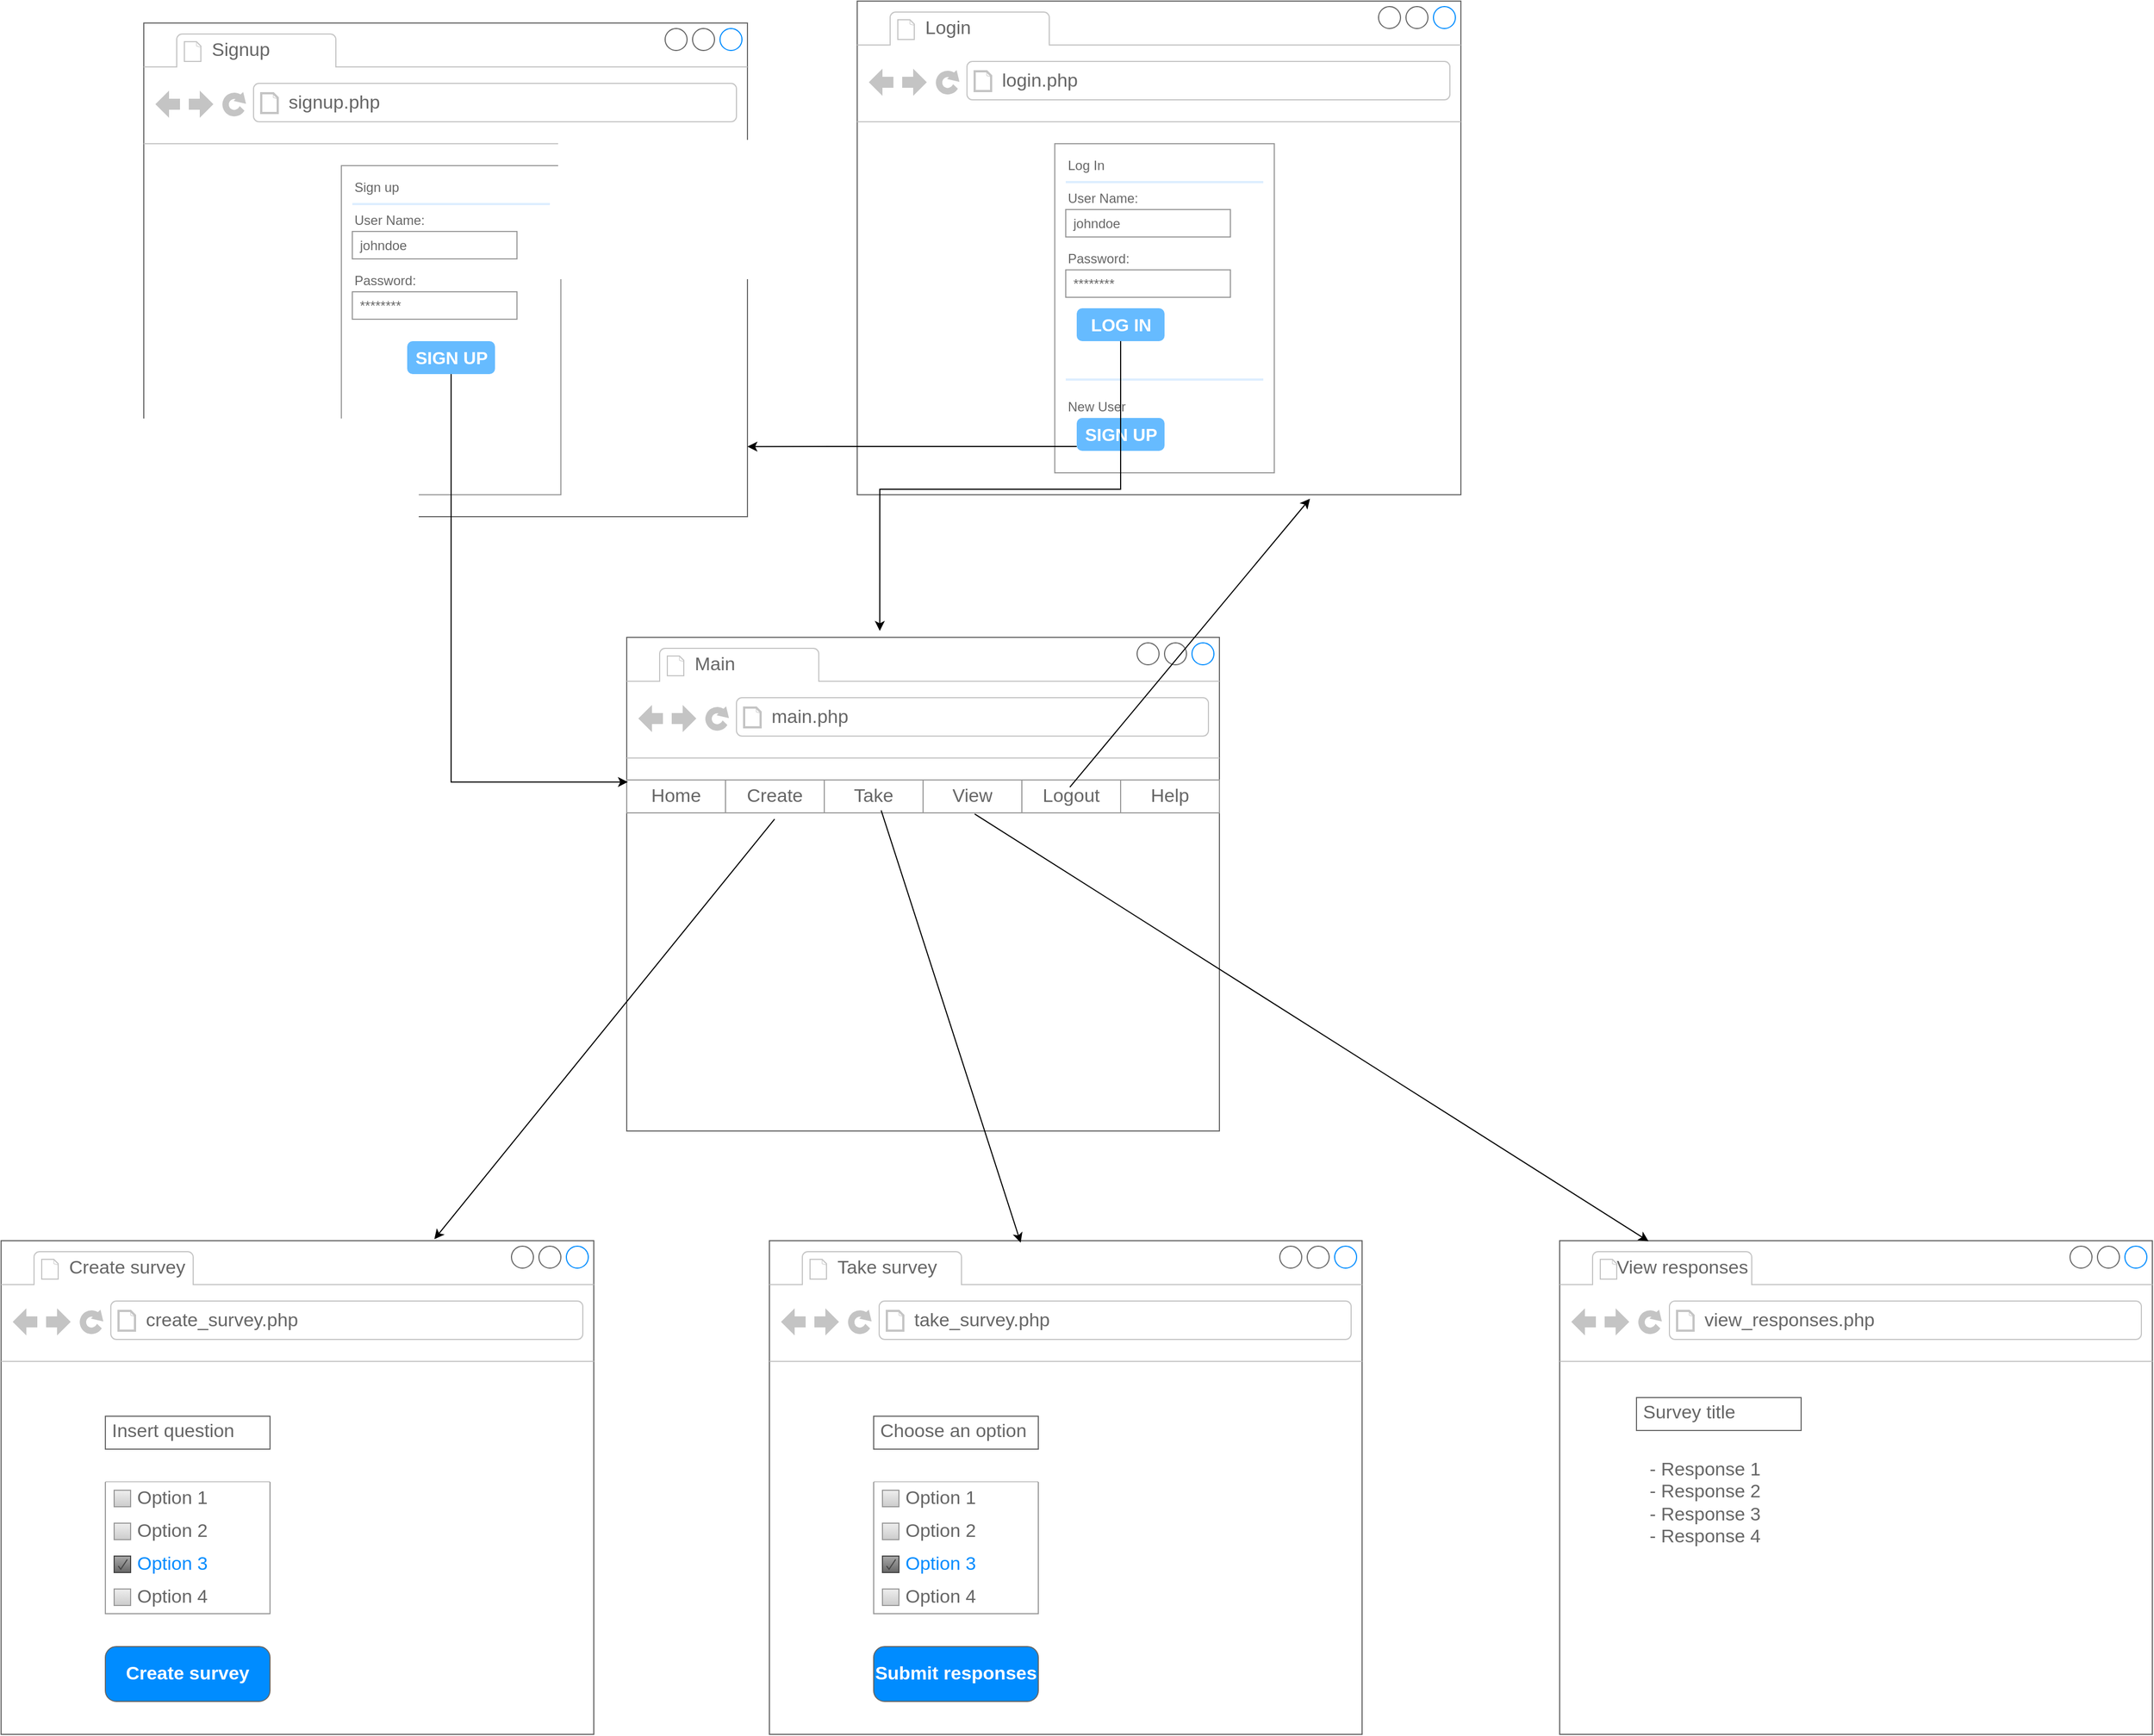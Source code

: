 <mxfile version="27.0.9">
  <diagram name="Page-1" id="LplE-YuC9rKh_acz0m3O">
    <mxGraphModel dx="2977" dy="2889" grid="1" gridSize="10" guides="1" tooltips="1" connect="1" arrows="1" fold="1" page="1" pageScale="1" pageWidth="850" pageHeight="1100" math="0" shadow="0">
      <root>
        <mxCell id="0" />
        <mxCell id="1" parent="0" />
        <mxCell id="SRW3x9XXhpBBO422Upoy-1" value="" style="strokeWidth=1;shadow=0;dashed=0;align=center;html=1;shape=mxgraph.mockup.containers.browserWindow;rSize=0;strokeColor=#666666;strokeColor2=#008cff;strokeColor3=#c4c4c4;mainText=,;recursiveResize=0;" vertex="1" parent="1">
          <mxGeometry x="1160" y="-650" width="550" height="450" as="geometry" />
        </mxCell>
        <mxCell id="SRW3x9XXhpBBO422Upoy-2" value="Login" style="strokeWidth=1;shadow=0;dashed=0;align=center;html=1;shape=mxgraph.mockup.containers.anchor;fontSize=17;fontColor=#666666;align=left;whiteSpace=wrap;" vertex="1" parent="SRW3x9XXhpBBO422Upoy-1">
          <mxGeometry x="60" y="12" width="110" height="26" as="geometry" />
        </mxCell>
        <mxCell id="SRW3x9XXhpBBO422Upoy-3" value="login.php" style="strokeWidth=1;shadow=0;dashed=0;align=center;html=1;shape=mxgraph.mockup.containers.anchor;rSize=0;fontSize=17;fontColor=#666666;align=left;" vertex="1" parent="SRW3x9XXhpBBO422Upoy-1">
          <mxGeometry x="130" y="60" width="250" height="26" as="geometry" />
        </mxCell>
        <mxCell id="SRW3x9XXhpBBO422Upoy-4" value="" style="strokeWidth=1;shadow=0;dashed=0;align=center;html=1;shape=mxgraph.mockup.forms.rrect;rSize=0;strokeColor=#999999;fillColor=#ffffff;" vertex="1" parent="SRW3x9XXhpBBO422Upoy-1">
          <mxGeometry x="180" y="130" width="200" height="300" as="geometry" />
        </mxCell>
        <mxCell id="SRW3x9XXhpBBO422Upoy-5" value="Log In" style="strokeWidth=1;shadow=0;dashed=0;align=center;html=1;shape=mxgraph.mockup.forms.anchor;fontSize=12;fontColor=#666666;align=left;resizeWidth=1;spacingLeft=0;" vertex="1" parent="SRW3x9XXhpBBO422Upoy-4">
          <mxGeometry width="100" height="20" relative="1" as="geometry">
            <mxPoint x="10" y="10" as="offset" />
          </mxGeometry>
        </mxCell>
        <mxCell id="SRW3x9XXhpBBO422Upoy-6" value="" style="shape=line;strokeColor=#ddeeff;strokeWidth=2;html=1;resizeWidth=1;" vertex="1" parent="SRW3x9XXhpBBO422Upoy-4">
          <mxGeometry width="180" height="10" relative="1" as="geometry">
            <mxPoint x="10" y="30" as="offset" />
          </mxGeometry>
        </mxCell>
        <mxCell id="SRW3x9XXhpBBO422Upoy-7" value="User Name:" style="strokeWidth=1;shadow=0;dashed=0;align=center;html=1;shape=mxgraph.mockup.forms.anchor;fontSize=12;fontColor=#666666;align=left;resizeWidth=1;spacingLeft=0;" vertex="1" parent="SRW3x9XXhpBBO422Upoy-4">
          <mxGeometry width="100" height="20" relative="1" as="geometry">
            <mxPoint x="10" y="40" as="offset" />
          </mxGeometry>
        </mxCell>
        <mxCell id="SRW3x9XXhpBBO422Upoy-8" value="johndoe" style="strokeWidth=1;shadow=0;dashed=0;align=center;html=1;shape=mxgraph.mockup.forms.rrect;rSize=0;strokeColor=#999999;fontColor=#666666;align=left;spacingLeft=5;resizeWidth=1;" vertex="1" parent="SRW3x9XXhpBBO422Upoy-4">
          <mxGeometry width="150" height="25" relative="1" as="geometry">
            <mxPoint x="10" y="60" as="offset" />
          </mxGeometry>
        </mxCell>
        <mxCell id="SRW3x9XXhpBBO422Upoy-9" value="Password:" style="strokeWidth=1;shadow=0;dashed=0;align=center;html=1;shape=mxgraph.mockup.forms.anchor;fontSize=12;fontColor=#666666;align=left;resizeWidth=1;spacingLeft=0;" vertex="1" parent="SRW3x9XXhpBBO422Upoy-4">
          <mxGeometry width="100" height="20" relative="1" as="geometry">
            <mxPoint x="10" y="95" as="offset" />
          </mxGeometry>
        </mxCell>
        <mxCell id="SRW3x9XXhpBBO422Upoy-10" value="********" style="strokeWidth=1;shadow=0;dashed=0;align=center;html=1;shape=mxgraph.mockup.forms.rrect;rSize=0;strokeColor=#999999;fontColor=#666666;align=left;spacingLeft=5;resizeWidth=1;" vertex="1" parent="SRW3x9XXhpBBO422Upoy-4">
          <mxGeometry width="150" height="25" relative="1" as="geometry">
            <mxPoint x="10" y="115" as="offset" />
          </mxGeometry>
        </mxCell>
        <mxCell id="SRW3x9XXhpBBO422Upoy-11" value="LOG IN" style="strokeWidth=1;shadow=0;dashed=0;align=center;html=1;shape=mxgraph.mockup.forms.rrect;rSize=5;strokeColor=none;fontColor=#ffffff;fillColor=#66bbff;fontSize=16;fontStyle=1;" vertex="1" parent="SRW3x9XXhpBBO422Upoy-4">
          <mxGeometry y="1" width="80" height="30" relative="1" as="geometry">
            <mxPoint x="20" y="-150" as="offset" />
          </mxGeometry>
        </mxCell>
        <mxCell id="SRW3x9XXhpBBO422Upoy-13" value="" style="shape=line;strokeColor=#ddeeff;strokeWidth=2;html=1;resizeWidth=1;" vertex="1" parent="SRW3x9XXhpBBO422Upoy-4">
          <mxGeometry y="1" width="180" height="10" relative="1" as="geometry">
            <mxPoint x="10" y="-90" as="offset" />
          </mxGeometry>
        </mxCell>
        <mxCell id="SRW3x9XXhpBBO422Upoy-14" value="New User" style="strokeWidth=1;shadow=0;dashed=0;align=center;html=1;shape=mxgraph.mockup.forms.anchor;fontSize=12;fontColor=#666666;align=left;spacingLeft=0;resizeWidth=1;" vertex="1" parent="SRW3x9XXhpBBO422Upoy-4">
          <mxGeometry y="1" width="150" height="20" relative="1" as="geometry">
            <mxPoint x="10" y="-70" as="offset" />
          </mxGeometry>
        </mxCell>
        <mxCell id="SRW3x9XXhpBBO422Upoy-15" value="SIGN UP" style="strokeWidth=1;shadow=0;dashed=0;align=center;html=1;shape=mxgraph.mockup.forms.rrect;rSize=5;strokeColor=none;fontColor=#ffffff;fillColor=#66bbff;fontSize=16;fontStyle=1;" vertex="1" parent="SRW3x9XXhpBBO422Upoy-4">
          <mxGeometry y="1" width="80" height="30" relative="1" as="geometry">
            <mxPoint x="20" y="-50" as="offset" />
          </mxGeometry>
        </mxCell>
        <mxCell id="SRW3x9XXhpBBO422Upoy-16" value="" style="strokeWidth=1;shadow=0;dashed=0;align=center;html=1;shape=mxgraph.mockup.containers.browserWindow;rSize=0;strokeColor=#666666;strokeColor2=#008cff;strokeColor3=#c4c4c4;mainText=,;recursiveResize=0;" vertex="1" parent="1">
          <mxGeometry x="950" y="-70" width="540" height="450" as="geometry" />
        </mxCell>
        <mxCell id="SRW3x9XXhpBBO422Upoy-17" value="Main" style="strokeWidth=1;shadow=0;dashed=0;align=center;html=1;shape=mxgraph.mockup.containers.anchor;fontSize=17;fontColor=#666666;align=left;whiteSpace=wrap;" vertex="1" parent="SRW3x9XXhpBBO422Upoy-16">
          <mxGeometry x="60" y="12" width="110" height="26" as="geometry" />
        </mxCell>
        <mxCell id="SRW3x9XXhpBBO422Upoy-18" value="main.php" style="strokeWidth=1;shadow=0;dashed=0;align=center;html=1;shape=mxgraph.mockup.containers.anchor;rSize=0;fontSize=17;fontColor=#666666;align=left;" vertex="1" parent="SRW3x9XXhpBBO422Upoy-16">
          <mxGeometry x="130" y="60" width="250" height="26" as="geometry" />
        </mxCell>
        <mxCell id="SRW3x9XXhpBBO422Upoy-30" value="" style="swimlane;shape=mxgraph.bootstrap.anchor;strokeColor=#999999;fillColor=#ffffff;fontColor=#666666;childLayout=stackLayout;horizontal=0;startSize=0;horizontalStack=1;resizeParent=1;resizeParentMax=0;resizeLast=0;collapsible=0;marginBottom=0;whiteSpace=wrap;html=1;" vertex="1" parent="SRW3x9XXhpBBO422Upoy-16">
          <mxGeometry y="130" width="540" height="30" as="geometry" />
        </mxCell>
        <mxCell id="SRW3x9XXhpBBO422Upoy-31" value="Home" style="text;strokeColor=inherit;align=center;verticalAlign=middle;spacingLeft=10;spacingRight=10;overflow=hidden;points=[[0,0.5],[1,0.5]];portConstraint=eastwest;rotatable=0;whiteSpace=wrap;html=1;fillColor=inherit;fontColor=inherit;fontSize=17;" vertex="1" parent="SRW3x9XXhpBBO422Upoy-30">
          <mxGeometry width="90" height="30" as="geometry" />
        </mxCell>
        <mxCell id="SRW3x9XXhpBBO422Upoy-32" value="Create" style="text;strokeColor=inherit;align=center;verticalAlign=middle;spacingLeft=10;spacingRight=10;overflow=hidden;points=[[0,0.5],[1,0.5]];portConstraint=eastwest;rotatable=0;whiteSpace=wrap;html=1;fillColor=inherit;fontColor=inherit;fontSize=17;" vertex="1" parent="SRW3x9XXhpBBO422Upoy-30">
          <mxGeometry x="90" width="90" height="30" as="geometry" />
        </mxCell>
        <mxCell id="SRW3x9XXhpBBO422Upoy-33" value="Take" style="text;strokeColor=inherit;align=center;verticalAlign=middle;spacingLeft=10;spacingRight=10;overflow=hidden;points=[[0,0.5],[1,0.5]];portConstraint=eastwest;rotatable=0;whiteSpace=wrap;html=1;fillColor=inherit;fontColor=inherit;fontSize=17;" vertex="1" parent="SRW3x9XXhpBBO422Upoy-30">
          <mxGeometry x="180" width="90" height="30" as="geometry" />
        </mxCell>
        <mxCell id="SRW3x9XXhpBBO422Upoy-34" value="View" style="text;strokeColor=inherit;align=center;verticalAlign=middle;spacingLeft=10;spacingRight=10;overflow=hidden;points=[[0,0.5],[1,0.5]];portConstraint=eastwest;rotatable=0;whiteSpace=wrap;html=1;fillColor=inherit;fontColor=inherit;fontSize=17;" vertex="1" parent="SRW3x9XXhpBBO422Upoy-30">
          <mxGeometry x="270" width="90" height="30" as="geometry" />
        </mxCell>
        <mxCell id="SRW3x9XXhpBBO422Upoy-35" value="Logout" style="text;strokeColor=inherit;align=center;verticalAlign=middle;spacingLeft=10;spacingRight=10;overflow=hidden;points=[[0,0.5],[1,0.5]];portConstraint=eastwest;rotatable=0;whiteSpace=wrap;html=1;fillColor=inherit;fontColor=inherit;fontSize=17;" vertex="1" parent="SRW3x9XXhpBBO422Upoy-30">
          <mxGeometry x="360" width="90" height="30" as="geometry" />
        </mxCell>
        <mxCell id="SRW3x9XXhpBBO422Upoy-36" value="Help" style="text;strokeColor=inherit;align=center;verticalAlign=middle;spacingLeft=10;spacingRight=10;overflow=hidden;points=[[0,0.5],[1,0.5]];portConstraint=eastwest;rotatable=0;whiteSpace=wrap;html=1;fillColor=inherit;fontColor=inherit;fontSize=17;" vertex="1" parent="SRW3x9XXhpBBO422Upoy-30">
          <mxGeometry x="450" width="90" height="30" as="geometry" />
        </mxCell>
        <mxCell id="SRW3x9XXhpBBO422Upoy-38" value="" style="strokeWidth=1;shadow=0;dashed=0;align=center;html=1;shape=mxgraph.mockup.containers.browserWindow;rSize=0;strokeColor=#666666;strokeColor2=#008cff;strokeColor3=#c4c4c4;mainText=,;recursiveResize=0;" vertex="1" parent="1">
          <mxGeometry x="510" y="-630" width="550" height="450" as="geometry" />
        </mxCell>
        <mxCell id="SRW3x9XXhpBBO422Upoy-39" value="Signup" style="strokeWidth=1;shadow=0;dashed=0;align=center;html=1;shape=mxgraph.mockup.containers.anchor;fontSize=17;fontColor=#666666;align=left;whiteSpace=wrap;" vertex="1" parent="SRW3x9XXhpBBO422Upoy-38">
          <mxGeometry x="60" y="12" width="110" height="26" as="geometry" />
        </mxCell>
        <mxCell id="SRW3x9XXhpBBO422Upoy-40" value="signup.php" style="strokeWidth=1;shadow=0;dashed=0;align=center;html=1;shape=mxgraph.mockup.containers.anchor;rSize=0;fontSize=17;fontColor=#666666;align=left;" vertex="1" parent="SRW3x9XXhpBBO422Upoy-38">
          <mxGeometry x="130" y="60" width="250" height="26" as="geometry" />
        </mxCell>
        <mxCell id="SRW3x9XXhpBBO422Upoy-41" value="" style="strokeWidth=1;shadow=0;dashed=0;align=center;html=1;shape=mxgraph.mockup.forms.rrect;rSize=0;strokeColor=#999999;fillColor=#ffffff;" vertex="1" parent="SRW3x9XXhpBBO422Upoy-38">
          <mxGeometry x="180" y="130" width="200" height="300" as="geometry" />
        </mxCell>
        <mxCell id="SRW3x9XXhpBBO422Upoy-42" value="Sign up" style="strokeWidth=1;shadow=0;dashed=0;align=center;html=1;shape=mxgraph.mockup.forms.anchor;fontSize=12;fontColor=#666666;align=left;resizeWidth=1;spacingLeft=0;" vertex="1" parent="SRW3x9XXhpBBO422Upoy-41">
          <mxGeometry width="100" height="20" relative="1" as="geometry">
            <mxPoint x="10" y="10" as="offset" />
          </mxGeometry>
        </mxCell>
        <mxCell id="SRW3x9XXhpBBO422Upoy-43" value="" style="shape=line;strokeColor=#ddeeff;strokeWidth=2;html=1;resizeWidth=1;" vertex="1" parent="SRW3x9XXhpBBO422Upoy-41">
          <mxGeometry width="180" height="10" relative="1" as="geometry">
            <mxPoint x="10" y="30" as="offset" />
          </mxGeometry>
        </mxCell>
        <mxCell id="SRW3x9XXhpBBO422Upoy-44" value="User Name:" style="strokeWidth=1;shadow=0;dashed=0;align=center;html=1;shape=mxgraph.mockup.forms.anchor;fontSize=12;fontColor=#666666;align=left;resizeWidth=1;spacingLeft=0;" vertex="1" parent="SRW3x9XXhpBBO422Upoy-41">
          <mxGeometry width="100" height="20" relative="1" as="geometry">
            <mxPoint x="10" y="40" as="offset" />
          </mxGeometry>
        </mxCell>
        <mxCell id="SRW3x9XXhpBBO422Upoy-45" value="johndoe" style="strokeWidth=1;shadow=0;dashed=0;align=center;html=1;shape=mxgraph.mockup.forms.rrect;rSize=0;strokeColor=#999999;fontColor=#666666;align=left;spacingLeft=5;resizeWidth=1;" vertex="1" parent="SRW3x9XXhpBBO422Upoy-41">
          <mxGeometry width="150" height="25" relative="1" as="geometry">
            <mxPoint x="10" y="60" as="offset" />
          </mxGeometry>
        </mxCell>
        <mxCell id="SRW3x9XXhpBBO422Upoy-46" value="Password:" style="strokeWidth=1;shadow=0;dashed=0;align=center;html=1;shape=mxgraph.mockup.forms.anchor;fontSize=12;fontColor=#666666;align=left;resizeWidth=1;spacingLeft=0;" vertex="1" parent="SRW3x9XXhpBBO422Upoy-41">
          <mxGeometry width="100" height="20" relative="1" as="geometry">
            <mxPoint x="10" y="95" as="offset" />
          </mxGeometry>
        </mxCell>
        <mxCell id="SRW3x9XXhpBBO422Upoy-47" value="********" style="strokeWidth=1;shadow=0;dashed=0;align=center;html=1;shape=mxgraph.mockup.forms.rrect;rSize=0;strokeColor=#999999;fontColor=#666666;align=left;spacingLeft=5;resizeWidth=1;" vertex="1" parent="SRW3x9XXhpBBO422Upoy-41">
          <mxGeometry width="150" height="25" relative="1" as="geometry">
            <mxPoint x="10" y="115" as="offset" />
          </mxGeometry>
        </mxCell>
        <mxCell id="SRW3x9XXhpBBO422Upoy-51" value="SIGN UP" style="strokeWidth=1;shadow=0;dashed=0;align=center;html=1;shape=mxgraph.mockup.forms.rrect;rSize=5;strokeColor=none;fontColor=#ffffff;fillColor=#66bbff;fontSize=16;fontStyle=1;" vertex="1" parent="SRW3x9XXhpBBO422Upoy-41">
          <mxGeometry y="1" width="80" height="30" relative="1" as="geometry">
            <mxPoint x="60" y="-140" as="offset" />
          </mxGeometry>
        </mxCell>
        <mxCell id="SRW3x9XXhpBBO422Upoy-52" value="" style="strokeWidth=1;shadow=0;dashed=0;align=center;html=1;shape=mxgraph.mockup.containers.browserWindow;rSize=0;strokeColor=#666666;strokeColor2=#008cff;strokeColor3=#c4c4c4;mainText=,;recursiveResize=0;" vertex="1" parent="1">
          <mxGeometry x="380" y="480" width="540" height="450" as="geometry" />
        </mxCell>
        <mxCell id="SRW3x9XXhpBBO422Upoy-53" value="Create survey" style="strokeWidth=1;shadow=0;dashed=0;align=center;html=1;shape=mxgraph.mockup.containers.anchor;fontSize=17;fontColor=#666666;align=left;whiteSpace=wrap;" vertex="1" parent="SRW3x9XXhpBBO422Upoy-52">
          <mxGeometry x="60" y="12" width="110" height="26" as="geometry" />
        </mxCell>
        <mxCell id="SRW3x9XXhpBBO422Upoy-54" value="create_survey.php" style="strokeWidth=1;shadow=0;dashed=0;align=center;html=1;shape=mxgraph.mockup.containers.anchor;rSize=0;fontSize=17;fontColor=#666666;align=left;" vertex="1" parent="SRW3x9XXhpBBO422Upoy-52">
          <mxGeometry x="130" y="60" width="250" height="26" as="geometry" />
        </mxCell>
        <mxCell id="SRW3x9XXhpBBO422Upoy-73" value="" style="swimlane;strokeColor=#999999;swimlaneFillColor=#FFFFFF;fillColor=#ffffff;fontColor=#666666;fontStyle=0;childLayout=stackLayout;horizontal=1;startSize=0;horizontalStack=0;resizeParent=1;resizeParentMax=0;resizeLast=0;collapsible=0;marginBottom=0;whiteSpace=wrap;html=1;" vertex="1" parent="SRW3x9XXhpBBO422Upoy-52">
          <mxGeometry x="95" y="220" width="150" height="120" as="geometry" />
        </mxCell>
        <mxCell id="SRW3x9XXhpBBO422Upoy-74" value="Option 1" style="text;strokeColor=none;align=left;verticalAlign=middle;spacingLeft=27;spacingRight=10;overflow=hidden;points=[[0,0.5],[1,0.5]];portConstraint=eastwest;rotatable=0;whiteSpace=wrap;html=1;fillColor=none;fontColor=inherit;fontSize=17;" vertex="1" parent="SRW3x9XXhpBBO422Upoy-73">
          <mxGeometry width="150" height="30" as="geometry" />
        </mxCell>
        <mxCell id="SRW3x9XXhpBBO422Upoy-75" value="" style="resizable=0;fillColor=#EEEEEE;strokeColor=#999999;gradientColor=#cccccc;html=1;" vertex="1" parent="SRW3x9XXhpBBO422Upoy-74">
          <mxGeometry y="0.5" width="15" height="15" relative="1" as="geometry">
            <mxPoint x="8" y="-7.5" as="offset" />
          </mxGeometry>
        </mxCell>
        <mxCell id="SRW3x9XXhpBBO422Upoy-76" value="Option 2" style="text;strokeColor=none;align=left;verticalAlign=middle;spacingLeft=27;spacingRight=10;overflow=hidden;points=[[0,0.5],[1,0.5]];portConstraint=eastwest;rotatable=0;whiteSpace=wrap;html=1;rSize=5;fillColor=none;fontColor=inherit;fontSize=17;" vertex="1" parent="SRW3x9XXhpBBO422Upoy-73">
          <mxGeometry y="30" width="150" height="30" as="geometry" />
        </mxCell>
        <mxCell id="SRW3x9XXhpBBO422Upoy-77" value="" style="resizable=0;fillColor=#EEEEEE;strokeColor=#999999;gradientColor=#cccccc;html=1;" vertex="1" parent="SRW3x9XXhpBBO422Upoy-76">
          <mxGeometry y="0.5" width="15" height="15" relative="1" as="geometry">
            <mxPoint x="8" y="-7.5" as="offset" />
          </mxGeometry>
        </mxCell>
        <mxCell id="SRW3x9XXhpBBO422Upoy-78" value="Option 3" style="text;strokeColor=none;align=left;verticalAlign=middle;spacingLeft=27;spacingRight=10;overflow=hidden;points=[[0,0.5],[1,0.5]];portConstraint=eastwest;rotatable=0;whiteSpace=wrap;html=1;rSize=5;fillColor=none;fontColor=#008CFF;fontSize=17;" vertex="1" parent="SRW3x9XXhpBBO422Upoy-73">
          <mxGeometry y="60" width="150" height="30" as="geometry" />
        </mxCell>
        <mxCell id="SRW3x9XXhpBBO422Upoy-79" value="" style="shape=mxgraph.mockup.forms.checkbox;resizable=0;fillColor=#AAAAAA;gradientColor=#666666;strokeColor=#444444;html=1;" vertex="1" parent="SRW3x9XXhpBBO422Upoy-78">
          <mxGeometry y="0.5" width="15" height="15" relative="1" as="geometry">
            <mxPoint x="8" y="-7.5" as="offset" />
          </mxGeometry>
        </mxCell>
        <mxCell id="SRW3x9XXhpBBO422Upoy-80" value="Option 4" style="text;strokeColor=none;align=left;verticalAlign=middle;spacingLeft=27;spacingRight=10;overflow=hidden;points=[[0,0.5],[1,0.5]];portConstraint=eastwest;rotatable=0;whiteSpace=wrap;html=1;fillColor=none;fontColor=inherit;fontSize=17;" vertex="1" parent="SRW3x9XXhpBBO422Upoy-73">
          <mxGeometry y="90" width="150" height="30" as="geometry" />
        </mxCell>
        <mxCell id="SRW3x9XXhpBBO422Upoy-81" value="" style="resizable=0;fillColor=#EEEEEE;strokeColor=#999999;gradientColor=#cccccc;html=1;" vertex="1" parent="SRW3x9XXhpBBO422Upoy-80">
          <mxGeometry y="0.5" width="15" height="15" relative="1" as="geometry">
            <mxPoint x="8" y="-7.5" as="offset" />
          </mxGeometry>
        </mxCell>
        <mxCell id="SRW3x9XXhpBBO422Upoy-82" value="Insert question" style="strokeWidth=1;shadow=0;dashed=0;align=center;html=1;shape=mxgraph.mockup.text.textBox;fontColor=#666666;align=left;fontSize=17;spacingLeft=4;spacingTop=-3;whiteSpace=wrap;strokeColor=#666666;mainText=" vertex="1" parent="SRW3x9XXhpBBO422Upoy-52">
          <mxGeometry x="95" y="160" width="150" height="30" as="geometry" />
        </mxCell>
        <mxCell id="SRW3x9XXhpBBO422Upoy-96" value="Create survey" style="strokeWidth=1;shadow=0;dashed=0;align=center;html=1;shape=mxgraph.mockup.buttons.button;strokeColor=#666666;fontColor=#ffffff;mainText=;buttonStyle=round;fontSize=17;fontStyle=1;fillColor=#008cff;whiteSpace=wrap;" vertex="1" parent="SRW3x9XXhpBBO422Upoy-52">
          <mxGeometry x="95" y="370" width="150" height="50" as="geometry" />
        </mxCell>
        <mxCell id="SRW3x9XXhpBBO422Upoy-83" value="" style="strokeWidth=1;shadow=0;dashed=0;align=center;html=1;shape=mxgraph.mockup.containers.browserWindow;rSize=0;strokeColor=#666666;strokeColor2=#008cff;strokeColor3=#c4c4c4;mainText=,;recursiveResize=0;" vertex="1" parent="1">
          <mxGeometry x="1080" y="480" width="540" height="450" as="geometry" />
        </mxCell>
        <mxCell id="SRW3x9XXhpBBO422Upoy-84" value="Take survey" style="strokeWidth=1;shadow=0;dashed=0;align=center;html=1;shape=mxgraph.mockup.containers.anchor;fontSize=17;fontColor=#666666;align=left;whiteSpace=wrap;" vertex="1" parent="SRW3x9XXhpBBO422Upoy-83">
          <mxGeometry x="60" y="12" width="110" height="26" as="geometry" />
        </mxCell>
        <mxCell id="SRW3x9XXhpBBO422Upoy-85" value="take_survey.php" style="strokeWidth=1;shadow=0;dashed=0;align=center;html=1;shape=mxgraph.mockup.containers.anchor;rSize=0;fontSize=17;fontColor=#666666;align=left;" vertex="1" parent="SRW3x9XXhpBBO422Upoy-83">
          <mxGeometry x="130" y="60" width="250" height="26" as="geometry" />
        </mxCell>
        <mxCell id="SRW3x9XXhpBBO422Upoy-86" value="" style="swimlane;strokeColor=#999999;swimlaneFillColor=#FFFFFF;fillColor=#ffffff;fontColor=#666666;fontStyle=0;childLayout=stackLayout;horizontal=1;startSize=0;horizontalStack=0;resizeParent=1;resizeParentMax=0;resizeLast=0;collapsible=0;marginBottom=0;whiteSpace=wrap;html=1;" vertex="1" parent="SRW3x9XXhpBBO422Upoy-83">
          <mxGeometry x="95" y="220" width="150" height="120" as="geometry" />
        </mxCell>
        <mxCell id="SRW3x9XXhpBBO422Upoy-87" value="Option 1" style="text;strokeColor=none;align=left;verticalAlign=middle;spacingLeft=27;spacingRight=10;overflow=hidden;points=[[0,0.5],[1,0.5]];portConstraint=eastwest;rotatable=0;whiteSpace=wrap;html=1;fillColor=none;fontColor=inherit;fontSize=17;" vertex="1" parent="SRW3x9XXhpBBO422Upoy-86">
          <mxGeometry width="150" height="30" as="geometry" />
        </mxCell>
        <mxCell id="SRW3x9XXhpBBO422Upoy-88" value="" style="resizable=0;fillColor=#EEEEEE;strokeColor=#999999;gradientColor=#cccccc;html=1;" vertex="1" parent="SRW3x9XXhpBBO422Upoy-87">
          <mxGeometry y="0.5" width="15" height="15" relative="1" as="geometry">
            <mxPoint x="8" y="-7.5" as="offset" />
          </mxGeometry>
        </mxCell>
        <mxCell id="SRW3x9XXhpBBO422Upoy-89" value="Option 2" style="text;strokeColor=none;align=left;verticalAlign=middle;spacingLeft=27;spacingRight=10;overflow=hidden;points=[[0,0.5],[1,0.5]];portConstraint=eastwest;rotatable=0;whiteSpace=wrap;html=1;rSize=5;fillColor=none;fontColor=inherit;fontSize=17;" vertex="1" parent="SRW3x9XXhpBBO422Upoy-86">
          <mxGeometry y="30" width="150" height="30" as="geometry" />
        </mxCell>
        <mxCell id="SRW3x9XXhpBBO422Upoy-90" value="" style="resizable=0;fillColor=#EEEEEE;strokeColor=#999999;gradientColor=#cccccc;html=1;" vertex="1" parent="SRW3x9XXhpBBO422Upoy-89">
          <mxGeometry y="0.5" width="15" height="15" relative="1" as="geometry">
            <mxPoint x="8" y="-7.5" as="offset" />
          </mxGeometry>
        </mxCell>
        <mxCell id="SRW3x9XXhpBBO422Upoy-91" value="Option 3" style="text;strokeColor=none;align=left;verticalAlign=middle;spacingLeft=27;spacingRight=10;overflow=hidden;points=[[0,0.5],[1,0.5]];portConstraint=eastwest;rotatable=0;whiteSpace=wrap;html=1;rSize=5;fillColor=none;fontColor=#008CFF;fontSize=17;" vertex="1" parent="SRW3x9XXhpBBO422Upoy-86">
          <mxGeometry y="60" width="150" height="30" as="geometry" />
        </mxCell>
        <mxCell id="SRW3x9XXhpBBO422Upoy-92" value="" style="shape=mxgraph.mockup.forms.checkbox;resizable=0;fillColor=#AAAAAA;gradientColor=#666666;strokeColor=#444444;html=1;" vertex="1" parent="SRW3x9XXhpBBO422Upoy-91">
          <mxGeometry y="0.5" width="15" height="15" relative="1" as="geometry">
            <mxPoint x="8" y="-7.5" as="offset" />
          </mxGeometry>
        </mxCell>
        <mxCell id="SRW3x9XXhpBBO422Upoy-93" value="Option 4" style="text;strokeColor=none;align=left;verticalAlign=middle;spacingLeft=27;spacingRight=10;overflow=hidden;points=[[0,0.5],[1,0.5]];portConstraint=eastwest;rotatable=0;whiteSpace=wrap;html=1;fillColor=none;fontColor=inherit;fontSize=17;" vertex="1" parent="SRW3x9XXhpBBO422Upoy-86">
          <mxGeometry y="90" width="150" height="30" as="geometry" />
        </mxCell>
        <mxCell id="SRW3x9XXhpBBO422Upoy-94" value="" style="resizable=0;fillColor=#EEEEEE;strokeColor=#999999;gradientColor=#cccccc;html=1;" vertex="1" parent="SRW3x9XXhpBBO422Upoy-93">
          <mxGeometry y="0.5" width="15" height="15" relative="1" as="geometry">
            <mxPoint x="8" y="-7.5" as="offset" />
          </mxGeometry>
        </mxCell>
        <mxCell id="SRW3x9XXhpBBO422Upoy-95" value="Choose an option" style="strokeWidth=1;shadow=0;dashed=0;align=center;html=1;shape=mxgraph.mockup.text.textBox;fontColor=#666666;align=left;fontSize=17;spacingLeft=4;spacingTop=-3;whiteSpace=wrap;strokeColor=#666666;mainText=" vertex="1" parent="SRW3x9XXhpBBO422Upoy-83">
          <mxGeometry x="95" y="160" width="150" height="30" as="geometry" />
        </mxCell>
        <mxCell id="SRW3x9XXhpBBO422Upoy-97" value="Submit responses" style="strokeWidth=1;shadow=0;dashed=0;align=center;html=1;shape=mxgraph.mockup.buttons.button;strokeColor=#666666;fontColor=#ffffff;mainText=;buttonStyle=round;fontSize=17;fontStyle=1;fillColor=#008cff;whiteSpace=wrap;" vertex="1" parent="SRW3x9XXhpBBO422Upoy-83">
          <mxGeometry x="95" y="370" width="150" height="50" as="geometry" />
        </mxCell>
        <mxCell id="SRW3x9XXhpBBO422Upoy-98" value="" style="strokeWidth=1;shadow=0;dashed=0;align=center;html=1;shape=mxgraph.mockup.containers.browserWindow;rSize=0;strokeColor=#666666;strokeColor2=#008cff;strokeColor3=#c4c4c4;mainText=,;recursiveResize=0;" vertex="1" parent="1">
          <mxGeometry x="1800" y="480" width="540" height="450" as="geometry" />
        </mxCell>
        <mxCell id="SRW3x9XXhpBBO422Upoy-99" value="View responses" style="strokeWidth=1;shadow=0;dashed=0;align=center;html=1;shape=mxgraph.mockup.containers.anchor;fontSize=17;fontColor=#666666;align=left;whiteSpace=wrap;" vertex="1" parent="SRW3x9XXhpBBO422Upoy-98">
          <mxGeometry x="50" y="12" width="130" height="26" as="geometry" />
        </mxCell>
        <mxCell id="SRW3x9XXhpBBO422Upoy-100" value="view_responses.php" style="strokeWidth=1;shadow=0;dashed=0;align=center;html=1;shape=mxgraph.mockup.containers.anchor;rSize=0;fontSize=17;fontColor=#666666;align=left;" vertex="1" parent="SRW3x9XXhpBBO422Upoy-98">
          <mxGeometry x="130" y="60" width="250" height="26" as="geometry" />
        </mxCell>
        <mxCell id="SRW3x9XXhpBBO422Upoy-112" value="- Response 1&lt;div&gt;- Response 2&lt;/div&gt;&lt;div&gt;- Response 3&lt;/div&gt;&lt;div&gt;- Response 4&lt;/div&gt;" style="strokeWidth=1;shadow=0;dashed=0;align=center;html=1;shape=mxgraph.mockup.text.bulletedList;textColor=#666666;mainText=,,,,;textSize=17;bulletStyle=none;strokeColor=none;fillColor=none;align=left;verticalAlign=top;fontSize=17;fontColor=#666666;" vertex="1" parent="SRW3x9XXhpBBO422Upoy-98">
          <mxGeometry x="80" y="192" width="150" height="135" as="geometry" />
        </mxCell>
        <mxCell id="SRW3x9XXhpBBO422Upoy-114" value="Survey title" style="strokeWidth=1;shadow=0;dashed=0;align=center;html=1;shape=mxgraph.mockup.text.textBox;fontColor=#666666;align=left;fontSize=17;spacingLeft=4;spacingTop=-3;whiteSpace=wrap;strokeColor=#666666;mainText=" vertex="1" parent="SRW3x9XXhpBBO422Upoy-98">
          <mxGeometry x="70" y="143" width="150" height="30" as="geometry" />
        </mxCell>
        <mxCell id="SRW3x9XXhpBBO422Upoy-115" style="edgeStyle=orthogonalEdgeStyle;rounded=0;orthogonalLoop=1;jettySize=auto;html=1;entryX=0.427;entryY=-0.013;entryDx=0;entryDy=0;entryPerimeter=0;" edge="1" parent="1" source="SRW3x9XXhpBBO422Upoy-11" target="SRW3x9XXhpBBO422Upoy-16">
          <mxGeometry relative="1" as="geometry" />
        </mxCell>
        <mxCell id="SRW3x9XXhpBBO422Upoy-118" value="" style="endArrow=classic;html=1;rounded=0;exitX=0.497;exitY=1.19;exitDx=0;exitDy=0;exitPerimeter=0;entryX=0.731;entryY=-0.003;entryDx=0;entryDy=0;entryPerimeter=0;" edge="1" parent="1" source="SRW3x9XXhpBBO422Upoy-32" target="SRW3x9XXhpBBO422Upoy-52">
          <mxGeometry width="50" height="50" relative="1" as="geometry">
            <mxPoint x="830" y="380" as="sourcePoint" />
            <mxPoint x="880" y="330" as="targetPoint" />
          </mxGeometry>
        </mxCell>
        <mxCell id="SRW3x9XXhpBBO422Upoy-119" value="" style="endArrow=classic;html=1;rounded=0;entryX=0.15;entryY=0.001;entryDx=0;entryDy=0;entryPerimeter=0;exitX=0.522;exitY=1.033;exitDx=0;exitDy=0;exitPerimeter=0;" edge="1" parent="1" source="SRW3x9XXhpBBO422Upoy-34" target="SRW3x9XXhpBBO422Upoy-98">
          <mxGeometry width="50" height="50" relative="1" as="geometry">
            <mxPoint x="1260" y="280" as="sourcePoint" />
            <mxPoint x="900" y="673" as="targetPoint" />
          </mxGeometry>
        </mxCell>
        <mxCell id="SRW3x9XXhpBBO422Upoy-120" value="" style="endArrow=classic;html=1;rounded=0;exitX=0.576;exitY=0.924;exitDx=0;exitDy=0;exitPerimeter=0;entryX=0.424;entryY=0.004;entryDx=0;entryDy=0;entryPerimeter=0;" edge="1" parent="1" source="SRW3x9XXhpBBO422Upoy-33" target="SRW3x9XXhpBBO422Upoy-83">
          <mxGeometry width="50" height="50" relative="1" as="geometry">
            <mxPoint x="1260" y="280" as="sourcePoint" />
            <mxPoint x="900" y="673" as="targetPoint" />
          </mxGeometry>
        </mxCell>
        <mxCell id="SRW3x9XXhpBBO422Upoy-121" value="" style="endArrow=classic;html=1;rounded=0;entryX=0.75;entryY=1.008;entryDx=0;entryDy=0;entryPerimeter=0;exitX=0.486;exitY=0.22;exitDx=0;exitDy=0;exitPerimeter=0;" edge="1" parent="1" source="SRW3x9XXhpBBO422Upoy-35" target="SRW3x9XXhpBBO422Upoy-1">
          <mxGeometry width="50" height="50" relative="1" as="geometry">
            <mxPoint x="1350" y="-100" as="sourcePoint" />
            <mxPoint x="1400" y="-150" as="targetPoint" />
          </mxGeometry>
        </mxCell>
        <mxCell id="SRW3x9XXhpBBO422Upoy-117" style="edgeStyle=orthogonalEdgeStyle;rounded=0;orthogonalLoop=1;jettySize=auto;html=1;entryX=1;entryY=0.858;entryDx=0;entryDy=0;entryPerimeter=0;" edge="1" parent="1" source="SRW3x9XXhpBBO422Upoy-15" target="SRW3x9XXhpBBO422Upoy-38">
          <mxGeometry relative="1" as="geometry">
            <mxPoint x="890" y="-255" as="targetPoint" />
            <Array as="points">
              <mxPoint x="1220" y="-244" />
              <mxPoint x="1220" y="-244" />
            </Array>
          </mxGeometry>
        </mxCell>
        <mxCell id="SRW3x9XXhpBBO422Upoy-123" style="edgeStyle=orthogonalEdgeStyle;rounded=0;orthogonalLoop=1;jettySize=auto;html=1;entryX=0.002;entryY=0.293;entryDx=0;entryDy=0;entryPerimeter=0;" edge="1" parent="1" source="SRW3x9XXhpBBO422Upoy-51" target="SRW3x9XXhpBBO422Upoy-16">
          <mxGeometry relative="1" as="geometry">
            <mxPoint x="605" y="15.053" as="targetPoint" />
            <Array as="points">
              <mxPoint x="790" y="62" />
            </Array>
          </mxGeometry>
        </mxCell>
      </root>
    </mxGraphModel>
  </diagram>
</mxfile>
